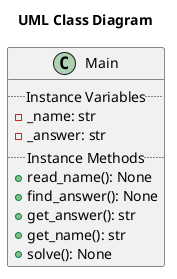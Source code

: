 @startuml main
scale 1
title  "UML Class Diagram"
class Main {
	.. Instance Variables ..
	- _name: str 
	- _answer: str
	.. Instance Methods ..
	+ read_name(): None
	+ find_answer(): None
	+ get_answer(): str
	+ get_name(): str
	+ solve(): None
}
@enduml